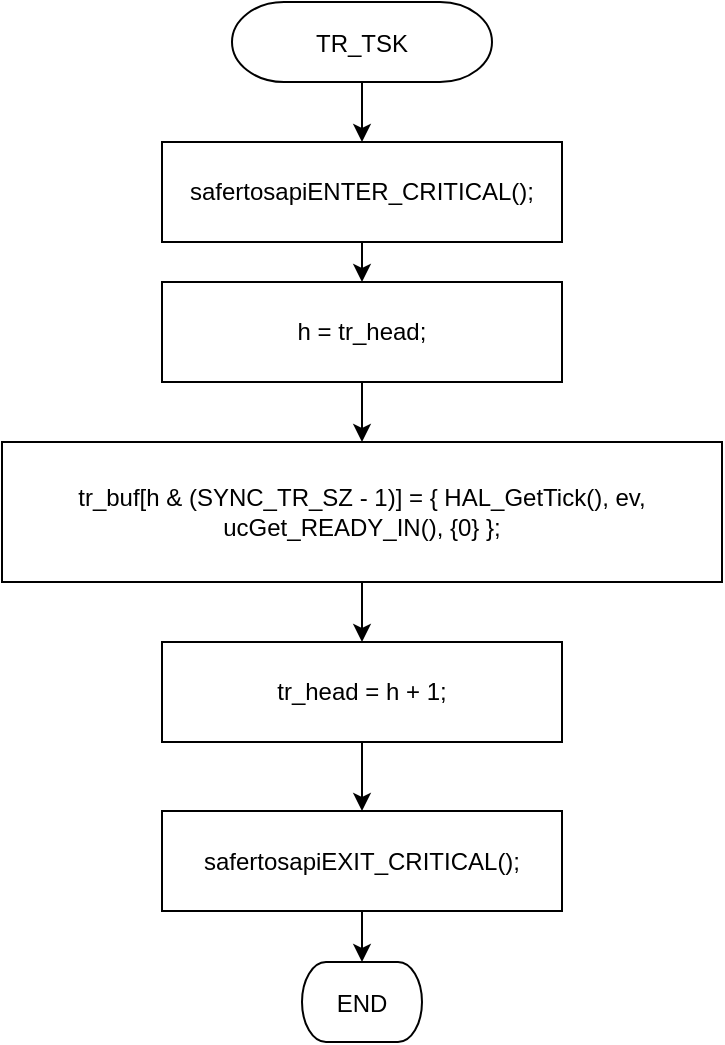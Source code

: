 <mxfile version="20.3.0" type="device" pages="10"><diagram id="x7g521dkzmLG1evidqMN" name="TR_TSK"><mxGraphModel dx="1209" dy="844" grid="1" gridSize="10" guides="1" tooltips="1" connect="1" arrows="1" fold="1" page="1" pageScale="1" pageWidth="827" pageHeight="1169" math="0" shadow="0"><root><mxCell id="0"/><mxCell id="1" parent="0"/><UserObject label="TR_TSK" tags="순서도" id="htugA0lUg5LZ291Vdb8g-1"><mxCell style="verticalAlign=middle;align=center;shape=stencil(tVLLDsIgEPwajiQIMfFe638Qu22JCM2Ctv69kK0Rm9qDibeZndkXC1NV6PUATIoQ0V9gNE3smToyKY3rAU1MiKmaqar1CB36m2uIDzo7M7r6e64wUZ4UOUWKB9GdIH4irzWu8B42vRrPScNFXZzN+5mvl3qJXE8mcPRRR+Pdh2Y1dsBTE95a3c0TkBRGgKEIb6wg1/r+ssCXd/vLCgm8z9caa+n6pb48dwrRV1H1Ew==);strokeColor=#000000;fillColor=#FFFFFF;" parent="1" vertex="1"><mxGeometry x="355" y="180" width="130" height="40" as="geometry"/></mxCell></UserObject><mxCell id="htugA0lUg5LZ291Vdb8g-2" value="safertosapiENTER_CRITICAL();" style="rounded=0;whiteSpace=wrap;html=1;fillColor=none;strokeColor=#000000;" parent="1" vertex="1"><mxGeometry x="320" y="250" width="200" height="50" as="geometry"/></mxCell><mxCell id="htugA0lUg5LZ291Vdb8g-3" value="h = tr_head;" style="rounded=0;whiteSpace=wrap;html=1;fillColor=none;strokeColor=#000000;" parent="1" vertex="1"><mxGeometry x="320" y="320" width="200" height="50" as="geometry"/></mxCell><mxCell id="htugA0lUg5LZ291Vdb8g-4" value="tr_buf[h &amp; (SYNC_TR_SZ - 1)] = { HAL_GetTick(), ev, ucGet_READY_IN(), {0} };" style="rounded=0;whiteSpace=wrap;html=1;fillColor=none;strokeColor=#000000;" parent="1" vertex="1"><mxGeometry x="240" y="400" width="360" height="70" as="geometry"/></mxCell><mxCell id="htugA0lUg5LZ291Vdb8g-5" value="tr_head = h + 1;" style="rounded=0;whiteSpace=wrap;html=1;fillColor=none;strokeColor=#000000;" parent="1" vertex="1"><mxGeometry x="320" y="500" width="200" height="50" as="geometry"/></mxCell><mxCell id="htugA0lUg5LZ291Vdb8g-6" value="safertosapiEXIT_CRITICAL();" style="rounded=0;whiteSpace=wrap;html=1;fillColor=none;strokeColor=#000000;" parent="1" vertex="1"><mxGeometry x="320" y="584.5" width="200" height="50" as="geometry"/></mxCell><UserObject label="END" tags="순서도" id="htugA0lUg5LZ291Vdb8g-7"><mxCell style="verticalAlign=middle;align=center;shape=stencil(tVLLDsIgEPwajiQIMfFe638Qu22JCM2Ctv69kK0Rm9qDibeZndkXC1NV6PUATIoQ0V9gNE3smToyKY3rAU1MiKmaqar1CB36m2uIDzo7M7r6e64wUZ4UOUWKB9GdIH4irzWu8B42vRrPScNFXZzN+5mvl3qJXE8mcPRRR+Pdh2Y1dsBTE95a3c0TkBRGgKEIb6wg1/r+ssCXd/vLCgm8z9caa+n6pb48dwrRV1H1Ew==);strokeColor=#000000;fillColor=#FFFFFF;" parent="1" vertex="1"><mxGeometry x="390" y="660" width="60" height="40" as="geometry"/></mxCell></UserObject><mxCell id="htugA0lUg5LZ291Vdb8g-8" style="endArrow=classic;" parent="1" source="htugA0lUg5LZ291Vdb8g-1" target="htugA0lUg5LZ291Vdb8g-2" edge="1"><mxGeometry relative="1" as="geometry"/></mxCell><mxCell id="htugA0lUg5LZ291Vdb8g-9" style="endArrow=classic;" parent="1" source="htugA0lUg5LZ291Vdb8g-2" target="htugA0lUg5LZ291Vdb8g-3" edge="1"><mxGeometry relative="1" as="geometry"/></mxCell><mxCell id="htugA0lUg5LZ291Vdb8g-10" style="endArrow=classic;" parent="1" source="htugA0lUg5LZ291Vdb8g-3" target="htugA0lUg5LZ291Vdb8g-4" edge="1"><mxGeometry relative="1" as="geometry"/></mxCell><mxCell id="htugA0lUg5LZ291Vdb8g-11" style="endArrow=classic;" parent="1" source="htugA0lUg5LZ291Vdb8g-4" target="htugA0lUg5LZ291Vdb8g-5" edge="1"><mxGeometry relative="1" as="geometry"/></mxCell><mxCell id="htugA0lUg5LZ291Vdb8g-12" style="endArrow=classic;" parent="1" source="htugA0lUg5LZ291Vdb8g-5" target="htugA0lUg5LZ291Vdb8g-6" edge="1"><mxGeometry relative="1" as="geometry"/></mxCell><mxCell id="htugA0lUg5LZ291Vdb8g-13" style="endArrow=classic;" parent="1" source="htugA0lUg5LZ291Vdb8g-6" target="htugA0lUg5LZ291Vdb8g-7" edge="1"><mxGeometry relative="1" as="geometry"/></mxCell></root></mxGraphModel></diagram><diagram id="ujzBcAPLCMoxHCq3bsQx" name="TR_ISR"><mxGraphModel dx="1209" dy="844" grid="1" gridSize="10" guides="1" tooltips="1" connect="1" arrows="1" fold="1" page="1" pageScale="1" pageWidth="827" pageHeight="1169" math="0" shadow="0"><root><mxCell id="0"/><mxCell id="1" parent="0"/><UserObject label="TR_ISR" tags="순서도" id="xoKs7RyFfyAaOd1YOlwk-1"><mxCell style="verticalAlign=middle;align=center;shape=stencil(tVLLDsIgEPwajiQIMfFe638Qu22JCM2Ctv69kK0Rm9qDibeZndkXC1NV6PUATIoQ0V9gNE3smToyKY3rAU1MiKmaqar1CB36m2uIDzo7M7r6e64wUZ4UOUWKB9GdIH4irzWu8B42vRrPScNFXZzN+5mvl3qJXE8mcPRRR+Pdh2Y1dsBTE95a3c0TkBRGgKEIb6wg1/r+ssCXd/vLCgm8z9caa+n6pb48dwrRV1H1Ew==);strokeColor=#000000;fillColor=#FFFFFF;" parent="1" vertex="1"><mxGeometry x="540" y="230" width="100" height="40" as="geometry"/></mxCell></UserObject><mxCell id="xoKs7RyFfyAaOd1YOlwk-2" value="h = tr_head;" style="rounded=0;whiteSpace=wrap;html=1;fillColor=none;strokeColor=#000000;" parent="1" vertex="1"><mxGeometry x="490" y="310" width="200" height="50" as="geometry"/></mxCell><mxCell id="xoKs7RyFfyAaOd1YOlwk-3" value="tr_buf[h &amp; (SYNC_TR_SZ - 1)] = { HAL_GetTick(), ev, ucGet_READY_IN(), {0} };" style="rounded=0;whiteSpace=wrap;html=1;fillColor=none;strokeColor=#000000;" parent="1" vertex="1"><mxGeometry x="410" y="400" width="360" height="70" as="geometry"/></mxCell><mxCell id="xoKs7RyFfyAaOd1YOlwk-4" value="tr_head = h + 1;" style="rounded=0;whiteSpace=wrap;html=1;fillColor=none;strokeColor=#000000;" parent="1" vertex="1"><mxGeometry x="490" y="510" width="200" height="50" as="geometry"/></mxCell><UserObject label="END" tags="순서도" id="xoKs7RyFfyAaOd1YOlwk-5"><mxCell style="verticalAlign=middle;align=center;shape=stencil(tVLLDsIgEPwajiQIMfFe638Qu22JCM2Ctv69kK0Rm9qDibeZndkXC1NV6PUATIoQ0V9gNE3smToyKY3rAU1MiKmaqar1CB36m2uIDzo7M7r6e64wUZ4UOUWKB9GdIH4irzWu8B42vRrPScNFXZzN+5mvl3qJXE8mcPRRR+Pdh2Y1dsBTE95a3c0TkBRGgKEIb6wg1/r+ssCXd/vLCgm8z9caa+n6pb48dwrRV1H1Ew==);strokeColor=#000000;fillColor=#FFFFFF;" parent="1" vertex="1"><mxGeometry x="560" y="590" width="60" height="50" as="geometry"/></mxCell></UserObject><mxCell id="xoKs7RyFfyAaOd1YOlwk-6" style="endArrow=classic;" parent="1" source="xoKs7RyFfyAaOd1YOlwk-1" target="xoKs7RyFfyAaOd1YOlwk-2" edge="1"><mxGeometry relative="1" as="geometry"/></mxCell><mxCell id="xoKs7RyFfyAaOd1YOlwk-7" style="endArrow=classic;" parent="1" source="xoKs7RyFfyAaOd1YOlwk-2" target="xoKs7RyFfyAaOd1YOlwk-3" edge="1"><mxGeometry relative="1" as="geometry"/></mxCell><mxCell id="xoKs7RyFfyAaOd1YOlwk-8" style="endArrow=classic;" parent="1" source="xoKs7RyFfyAaOd1YOlwk-3" target="xoKs7RyFfyAaOd1YOlwk-4" edge="1"><mxGeometry relative="1" as="geometry"/></mxCell><mxCell id="xoKs7RyFfyAaOd1YOlwk-9" style="endArrow=classic;" parent="1" source="xoKs7RyFfyAaOd1YOlwk-4" target="xoKs7RyFfyAaOd1YOlwk-5" edge="1"><mxGeometry relative="1" as="geometry"/></mxCell></root></mxGraphModel></diagram><diagram id="5yfws8_vj9ehXfDv8TdF" name="prvTraceDumpCore"><mxGraphModel dx="1209" dy="844" grid="1" gridSize="10" guides="1" tooltips="1" connect="1" arrows="1" fold="1" page="1" pageScale="1" pageWidth="827" pageHeight="1169" math="0" shadow="0"><root><mxCell id="0"/><mxCell id="1" parent="0"/><UserObject label="&lt;div style=&quot;&quot;&gt;&lt;font style=&quot;direction: ltr; line-height: 120%; opacity: 1;&quot;&gt;prvTraceDumpCore&lt;/font&gt;&lt;/div&gt;" tags="순서도" id="zfiTAm3yYjijTv73gb9H-1"><mxCell style="verticalAlign=middle;align=center;overflow=width;vsdxID=2;fillColor=#FFFFFF;gradientColor=none;shape=stencil(tVLLDsIgEPwajiQIMfFe638Qu22JCM2Ctv69kK0Rm9qDibeZndkXC1NV6PUATIoQ0V9gNE3smToyKY3rAU1MiKmaqar1CB36m2uIDzo7M7r6e64wUZ4UOUWKB9GdIH4irzWu8B42vRrPScNFXZzN+5mvl3qJXE8mcPRRR+Pdh2Y1dsBTE95a3c0TkBRGgKEIb6wg1/r+ssCXd/vLCgm8z9caa+n6pb48dwrRV1H1Ew==);strokeColor=#000000;spacingTop=-1;spacingBottom=-1;spacingLeft=-1;spacingRight=-1;points=[[0.5,1,0],[0.5,0,0],[0,0.5,0],[1,0.5,0]];labelBackgroundColor=none;rounded=0;html=1;whiteSpace=wrap;strokeWidth=1;fontStyle=0" parent="1" vertex="1"><mxGeometry x="500" y="130" width="160" height="50" as="geometry"/></mxCell></UserObject><mxCell id="zfiTAm3yYjijTv73gb9H-2" value="변수 선언:&#10;uint16_t t, h, n;" style="rounded=0;whiteSpace=wrap;html=1;strokeWidth=1;fontStyle=0;fillColor=none;strokeColor=#000000;" parent="1" vertex="1"><mxGeometry x="500" y="220" width="160" height="60" as="geometry"/></mxCell><mxCell id="zfiTAm3yYjijTv73gb9H-3" value="safertosapiENTER_CRITICAL()&#10;t = tr_tail&#10;h = tr_head&#10;safertosapiEXIT_CRITICAL()" style="rounded=0;whiteSpace=wrap;html=1;strokeWidth=1;fontStyle=0;fillColor=none;strokeColor=#000000;" parent="1" vertex="1"><mxGeometry x="480" y="310" width="200" height="80" as="geometry"/></mxCell><mxCell id="zfiTAm3yYjijTv73gb9H-4" value="n = h - t" style="rounded=0;whiteSpace=wrap;html=1;strokeWidth=1;fontStyle=0;fillColor=none;strokeColor=#000000;" parent="1" vertex="1"><mxGeometry x="520" y="420" width="120" height="40" as="geometry"/></mxCell><mxCell id="zfiTAm3yYjijTv73gb9H-5" value="n &gt; max_items ?" style="rhombus;whiteSpace=wrap;html=1;strokeWidth=1;fontStyle=0;fillColor=none;strokeColor=#000000;" parent="1" vertex="1"><mxGeometry x="500" y="490" width="160" height="80" as="geometry"/></mxCell><mxCell id="zfiTAm3yYjijTv73gb9H-6" value="t = h - max_items&#10;n = max_items" style="rounded=0;whiteSpace=wrap;html=1;strokeWidth=1;fontStyle=0;fillColor=none;strokeColor=#000000;" parent="1" vertex="1"><mxGeometry x="740" y="500" width="140" height="60" as="geometry"/></mxCell><mxCell id="zfiTAm3yYjijTv73gb9H-7" value="for 루프 초기화:&#10;i = 0" style="rounded=0;whiteSpace=wrap;html=1;strokeWidth=1;fontStyle=0;fillColor=none;strokeColor=#000000;" parent="1" vertex="1"><mxGeometry x="520" y="610" width="120" height="60" as="geometry"/></mxCell><mxCell id="zfiTAm3yYjijTv73gb9H-8" value="i &lt; n ?" style="rhombus;whiteSpace=wrap;html=1;strokeWidth=1;fontStyle=0;fillColor=none;strokeColor=#000000;" parent="1" vertex="1"><mxGeometry x="510" y="700" width="140" height="60" as="geometry"/></mxCell><mxCell id="zfiTAm3yYjijTv73gb9H-9" value="trace record 포인터 얻기:&#10;e = &amp;tr_buf[(t+i) &amp; (SYNC_TR_SZ-1)]" style="rounded=0;whiteSpace=wrap;html=1;strokeWidth=1;fontStyle=0;fillColor=none;strokeColor=#000000;" parent="1" vertex="1"><mxGeometry x="460" y="800" width="240" height="60" as="geometry"/></mxCell><mxCell id="zfiTAm3yYjijTv73gb9H-10" value="이벤트 타입 판단:&#10;ISR_EDGE, TAKE_OK, TAKE_TO,&#10;OUT_H, OUT_L, UNK" style="rounded=0;whiteSpace=wrap;html=1;strokeWidth=1;fontStyle=0;fillColor=none;strokeColor=#000000;" parent="1" vertex="1"><mxGeometry x="460" y="890" width="240" height="80" as="geometry"/></mxCell><mxCell id="zfiTAm3yYjijTv73gb9H-11" value="SYNC_LOGR 로그 출력:&#10;tick, event name, input 값" style="rounded=0;whiteSpace=wrap;html=1;strokeWidth=1;fontStyle=0;fillColor=none;strokeColor=#000000;" parent="1" vertex="1"><mxGeometry x="460" y="1000" width="240" height="60" as="geometry"/></mxCell><mxCell id="zfiTAm3yYjijTv73gb9H-12" value="i++" style="rounded=0;whiteSpace=wrap;html=1;strokeWidth=1;fontStyle=0;fillColor=none;strokeColor=#000000;" parent="1" vertex="1"><mxGeometry x="550" y="1090" width="60" height="40" as="geometry"/></mxCell><mxCell id="zfiTAm3yYjijTv73gb9H-13" value="safertosapiENTER_CRITICAL()&#10;tr_tail = h&#10;safertosapiEXIT_CRITICAL()" style="rounded=0;whiteSpace=wrap;html=1;strokeWidth=1;fontStyle=0;fillColor=none;strokeColor=#000000;" parent="1" vertex="1"><mxGeometry x="210" y="690" width="200" height="80" as="geometry"/></mxCell><UserObject label="&lt;div style=&quot;font-size: 1px&quot;&gt;&lt;font style=&quot;font-size:11.29px;font-family:Arial;color:#000000;direction:ltr;letter-spacing:0px;line-height:120%;opacity:1&quot;&gt;END&lt;br&gt;&lt;/font&gt;&lt;/div&gt;" tags="순서도" id="zfiTAm3yYjijTv73gb9H-14"><mxCell style="verticalAlign=middle;align=center;overflow=width;vsdxID=77;fillColor=#FFFFFF;gradientColor=none;shape=stencil(tVLLDsIgEPwajiQIMfFe638Qu22JCM2Ctv69kK0Rm9qDibeZndkXC1NV6PUATIoQ0V9gNE3smToyKY3rAU1MiKmaqar1CB36m2uIDzo7M7r6e64wUZ4UOUWKB9GdIH4irzWu8B42vRrPScNFXZzN+5mvl3qJXE8mcPRRR+Pdh2Y1dsBTE95a3c0TkBRGgKEIb6wg1/r+ssCXd/vLCgm8z9caa+n6pb48dwrRV1H1Ew==);strokeColor=#000000;spacingTop=-1;spacingBottom=-1;spacingLeft=-1;spacingRight=-1;points=[[0.5,1,0],[0.5,0,0],[0,0.5,0],[1,0.5,0]];labelBackgroundColor=none;rounded=0;html=1;whiteSpace=wrap;strokeWidth=1;fontStyle=0" parent="1" vertex="1"><mxGeometry x="460" y="1210" width="60" height="40" as="geometry"/></mxCell></UserObject><mxCell id="zfiTAm3yYjijTv73gb9H-15" value="" style="endArrow=classic;html=1;rounded=0;exitX=0.5;exitY=1;exitDx=0;exitDy=0;exitPerimeter=0;entryX=0.5;entryY=0;entryDx=0;entryDy=0;" parent="1" source="zfiTAm3yYjijTv73gb9H-1" target="zfiTAm3yYjijTv73gb9H-2" edge="1"><mxGeometry width="50" height="50" relative="1" as="geometry"><mxPoint x="580" y="200" as="sourcePoint"/><mxPoint x="580" y="220" as="targetPoint"/></mxGeometry></mxCell><mxCell id="zfiTAm3yYjijTv73gb9H-16" value="" style="endArrow=classic;html=1;rounded=0;exitX=0.5;exitY=1;exitDx=0;exitDy=0;entryX=0.5;entryY=0;entryDx=0;entryDy=0;" parent="1" source="zfiTAm3yYjijTv73gb9H-2" target="zfiTAm3yYjijTv73gb9H-3" edge="1"><mxGeometry width="50" height="50" relative="1" as="geometry"><mxPoint x="580" y="280" as="sourcePoint"/><mxPoint x="580" y="310" as="targetPoint"/></mxGeometry></mxCell><mxCell id="zfiTAm3yYjijTv73gb9H-17" value="" style="endArrow=classic;html=1;rounded=0;exitX=0.5;exitY=1;exitDx=0;exitDy=0;entryX=0.5;entryY=0;entryDx=0;entryDy=0;" parent="1" source="zfiTAm3yYjijTv73gb9H-3" target="zfiTAm3yYjijTv73gb9H-4" edge="1"><mxGeometry width="50" height="50" relative="1" as="geometry"><mxPoint x="580" y="390" as="sourcePoint"/><mxPoint x="580" y="420" as="targetPoint"/></mxGeometry></mxCell><mxCell id="zfiTAm3yYjijTv73gb9H-18" value="" style="endArrow=classic;html=1;rounded=0;exitX=0.5;exitY=1;exitDx=0;exitDy=0;entryX=0.5;entryY=0;entryDx=0;entryDy=0;" parent="1" source="zfiTAm3yYjijTv73gb9H-4" target="zfiTAm3yYjijTv73gb9H-5" edge="1"><mxGeometry width="50" height="50" relative="1" as="geometry"><mxPoint x="580" y="460" as="sourcePoint"/><mxPoint x="580" y="490" as="targetPoint"/></mxGeometry></mxCell><mxCell id="zfiTAm3yYjijTv73gb9H-19" value="YES" style="endArrow=classic;html=1;rounded=0;exitX=1;exitY=0.5;exitDx=0;exitDy=0;entryX=0;entryY=0.5;entryDx=0;entryDy=0;" parent="1" source="zfiTAm3yYjijTv73gb9H-5" target="zfiTAm3yYjijTv73gb9H-6" edge="1"><mxGeometry width="50" height="50" relative="1" as="geometry"><mxPoint x="660" y="530" as="sourcePoint"/><mxPoint x="740" y="530" as="targetPoint"/></mxGeometry></mxCell><mxCell id="zfiTAm3yYjijTv73gb9H-20" value="NO" style="endArrow=classic;html=1;rounded=0;exitX=0.5;exitY=1;exitDx=0;exitDy=0;entryX=0.5;entryY=0;entryDx=0;entryDy=0;" parent="1" source="zfiTAm3yYjijTv73gb9H-5" target="zfiTAm3yYjijTv73gb9H-7" edge="1"><mxGeometry width="50" height="50" relative="1" as="geometry"><mxPoint x="580" y="570" as="sourcePoint"/><mxPoint x="580" y="610" as="targetPoint"/></mxGeometry></mxCell><mxCell id="zfiTAm3yYjijTv73gb9H-21" value="" style="endArrow=classic;html=1;rounded=0;exitX=0;exitY=1;exitDx=0;exitDy=0;entryX=1;entryY=0;entryDx=0;entryDy=0;" parent="1" source="zfiTAm3yYjijTv73gb9H-6" target="zfiTAm3yYjijTv73gb9H-7" edge="1"><mxGeometry width="50" height="50" relative="1" as="geometry"><mxPoint x="740" y="560" as="sourcePoint"/><mxPoint x="640" y="610" as="targetPoint"/></mxGeometry></mxCell><mxCell id="zfiTAm3yYjijTv73gb9H-22" value="" style="endArrow=classic;html=1;rounded=0;exitX=0.5;exitY=1;exitDx=0;exitDy=0;entryX=0.5;entryY=0;entryDx=0;entryDy=0;" parent="1" source="zfiTAm3yYjijTv73gb9H-7" target="zfiTAm3yYjijTv73gb9H-8" edge="1"><mxGeometry width="50" height="50" relative="1" as="geometry"><mxPoint x="580" y="670" as="sourcePoint"/><mxPoint x="580" y="700" as="targetPoint"/></mxGeometry></mxCell><mxCell id="zfiTAm3yYjijTv73gb9H-23" value="YES" style="endArrow=classic;html=1;rounded=0;exitX=0.5;exitY=1;exitDx=0;exitDy=0;entryX=0.5;entryY=0;entryDx=0;entryDy=0;" parent="1" source="zfiTAm3yYjijTv73gb9H-8" target="zfiTAm3yYjijTv73gb9H-9" edge="1"><mxGeometry width="50" height="50" relative="1" as="geometry"><mxPoint x="580" y="760" as="sourcePoint"/><mxPoint x="580" y="800" as="targetPoint"/></mxGeometry></mxCell><mxCell id="zfiTAm3yYjijTv73gb9H-24" value="NO" style="endArrow=classic;html=1;rounded=0;exitX=0;exitY=0.5;exitDx=0;exitDy=0;entryX=1;entryY=0.5;entryDx=0;entryDy=0;" parent="1" source="zfiTAm3yYjijTv73gb9H-8" target="zfiTAm3yYjijTv73gb9H-13" edge="1"><mxGeometry width="50" height="50" relative="1" as="geometry"><mxPoint x="510" y="730" as="sourcePoint"/><mxPoint x="420" y="720" as="targetPoint"/></mxGeometry></mxCell><mxCell id="zfiTAm3yYjijTv73gb9H-25" value="" style="endArrow=classic;html=1;rounded=0;exitX=0.5;exitY=1;exitDx=0;exitDy=0;entryX=0.5;entryY=0;entryDx=0;entryDy=0;" parent="1" source="zfiTAm3yYjijTv73gb9H-9" target="zfiTAm3yYjijTv73gb9H-10" edge="1"><mxGeometry width="50" height="50" relative="1" as="geometry"><mxPoint x="580" y="860" as="sourcePoint"/><mxPoint x="580" y="890" as="targetPoint"/></mxGeometry></mxCell><mxCell id="zfiTAm3yYjijTv73gb9H-26" value="" style="endArrow=classic;html=1;rounded=0;exitX=0.5;exitY=1;exitDx=0;exitDy=0;entryX=0.5;entryY=0;entryDx=0;entryDy=0;" parent="1" source="zfiTAm3yYjijTv73gb9H-10" target="zfiTAm3yYjijTv73gb9H-11" edge="1"><mxGeometry width="50" height="50" relative="1" as="geometry"><mxPoint x="580" y="970" as="sourcePoint"/><mxPoint x="580" y="1000" as="targetPoint"/></mxGeometry></mxCell><mxCell id="zfiTAm3yYjijTv73gb9H-27" value="" style="endArrow=classic;html=1;rounded=0;exitX=0.5;exitY=1;exitDx=0;exitDy=0;entryX=0.5;entryY=0;entryDx=0;entryDy=0;" parent="1" source="zfiTAm3yYjijTv73gb9H-11" target="zfiTAm3yYjijTv73gb9H-12" edge="1"><mxGeometry width="50" height="50" relative="1" as="geometry"><mxPoint x="580" y="1060" as="sourcePoint"/><mxPoint x="580" y="1090" as="targetPoint"/></mxGeometry></mxCell><mxCell id="zfiTAm3yYjijTv73gb9H-28" value="" style="endArrow=classic;html=1;rounded=0;exitX=1;exitY=0.5;exitDx=0;exitDy=0;entryX=1;entryY=0.5;entryDx=0;entryDy=0;" parent="1" source="zfiTAm3yYjijTv73gb9H-12" target="zfiTAm3yYjijTv73gb9H-8" edge="1"><mxGeometry width="50" height="50" relative="1" as="geometry"><mxPoint x="610" y="1110" as="sourcePoint"/><mxPoint x="650" y="730" as="targetPoint"/><Array as="points"><mxPoint x="730" y="1110"/><mxPoint x="730" y="730"/></Array></mxGeometry></mxCell><mxCell id="zfiTAm3yYjijTv73gb9H-29" value="" style="endArrow=classic;html=1;rounded=0;exitX=0.5;exitY=1;exitDx=0;exitDy=0;entryX=0;entryY=0.5;entryDx=0;entryDy=0;entryPerimeter=0;" parent="1" source="zfiTAm3yYjijTv73gb9H-13" target="zfiTAm3yYjijTv73gb9H-14" edge="1"><mxGeometry width="50" height="50" relative="1" as="geometry"><mxPoint x="320" y="760" as="sourcePoint"/><mxPoint x="320" y="820" as="targetPoint"/><Array as="points"><mxPoint x="320" y="1120"/></Array></mxGeometry></mxCell></root></mxGraphModel></diagram><diagram id="5Hbtn1QRQqWue_vZEsJQ" name="vSyncTrace_Dump"><mxGraphModel dx="1209" dy="844" grid="1" gridSize="10" guides="1" tooltips="1" connect="1" arrows="1" fold="1" page="1" pageScale="1" pageWidth="827" pageHeight="1169" math="0" shadow="0"><root><mxCell id="0"/><mxCell id="1" parent="0"/><mxCell id="N3YGvRnwMe_5-idnzqA3-1" value="함수 실행&lt;br&gt;prvTraceDumpCore" style="rounded=0;whiteSpace=wrap;html=1;strokeWidth=1;" parent="1" vertex="1"><mxGeometry x="365" y="410" width="150" height="50" as="geometry"/></mxCell><mxCell id="N3YGvRnwMe_5-idnzqA3-2" style="edgeStyle=orthogonalEdgeStyle;rounded=0;orthogonalLoop=1;jettySize=auto;html=1;" parent="1" target="N3YGvRnwMe_5-idnzqA3-1" edge="1"><mxGeometry relative="1" as="geometry"><mxPoint x="440" y="360" as="sourcePoint"/></mxGeometry></mxCell><mxCell id="N3YGvRnwMe_5-idnzqA3-3" style="edgeStyle=orthogonalEdgeStyle;rounded=0;orthogonalLoop=1;jettySize=auto;html=1;entryX=0.5;entryY=0;entryDx=0;entryDy=0;entryPerimeter=0;" parent="1" source="N3YGvRnwMe_5-idnzqA3-1" target="N3YGvRnwMe_5-idnzqA3-4" edge="1"><mxGeometry relative="1" as="geometry"><mxPoint x="440" y="580" as="targetPoint"/></mxGeometry></mxCell><UserObject label="&lt;div style=&quot;font-size: 1px&quot;&gt;&lt;font style=&quot;font-size:11.29px;font-family:Arial;color:#000000;direction:ltr;letter-spacing:0px;line-height:120%;opacity:1&quot;&gt;END&lt;br/&gt;&lt;/font&gt;&lt;/div&gt;" tags="순서도" id="N3YGvRnwMe_5-idnzqA3-4"><mxCell style="verticalAlign=middle;align=center;overflow=width;vsdxID=77;fillColor=#FFFFFF;gradientColor=none;shape=stencil(tVLLDsIgEPwajiQIMfFe638Qu22JCM2Ctv69kK0Rm9qDibeZndkXC1NV6PUATIoQ0V9gNE3smToyKY3rAU1MiKmaqar1CB36m2uIDzo7M7r6e64wUZ4UOUWKB9GdIH4irzWu8B42vRrPScNFXZzN+5mvl3qJXE8mcPRRR+Pdh2Y1dsBTE95a3c0TkBRGgKEIb6wg1/r+ssCXd/vLCgm8z9caa+n6pb48dwrRV1H1Ew==);strokeColor=#000000;spacingTop=-1;spacingBottom=-1;spacingLeft=-1;spacingRight=-1;points=[[0.5,1,0],[0.5,0,0],[0,0.5,0],[1,0.5,0]];labelBackgroundColor=none;rounded=0;html=1;whiteSpace=wrap;strokeWidth=1;" parent="1" vertex="1"><mxGeometry x="390" y="520" width="100" height="60" as="geometry"/></mxCell></UserObject><UserObject label="&lt;div style=&quot;&quot;&gt;&lt;font style=&quot;direction: ltr; line-height: 120%; opacity: 1;&quot;&gt;vSyncTrace_Dump&lt;br&gt;&lt;/font&gt;&lt;/div&gt;" tags="순서도" id="N3YGvRnwMe_5-idnzqA3-5"><mxCell style="verticalAlign=middle;align=center;overflow=width;vsdxID=2;fillColor=#FFFFFF;gradientColor=none;shape=stencil(tVLLDsIgEPwajiQIMfFe638Qu22JCM2Ctv69kK0Rm9qDibeZndkXC1NV6PUATIoQ0V9gNE3smToyKY3rAU1MiKmaqar1CB36m2uIDzo7M7r6e64wUZ4UOUWKB9GdIH4irzWu8B42vRrPScNFXZzN+5mvl3qJXE8mcPRRR+Pdh2Y1dsBTE95a3c0TkBRGgKEIb6wg1/r+ssCXd/vLCgm8z9caa+n6pb48dwrRV1H1Ew==);strokeColor=#000000;spacingTop=-1;spacingBottom=-1;spacingLeft=-1;spacingRight=-1;points=[[0.5,1,0],[0.5,0,0],[0,0.5,0],[1,0.5,0]];labelBackgroundColor=none;rounded=0;html=1;whiteSpace=wrap;strokeWidth=1;" parent="1" vertex="1"><mxGeometry x="367.5" y="310" width="145" height="50" as="geometry"/></mxCell></UserObject></root></mxGraphModel></diagram><diagram id="HyvgzfiUnmz-MT1VVm9Q" name="prvOnTimeout"><mxGraphModel dx="1209" dy="844" grid="1" gridSize="10" guides="1" tooltips="1" connect="1" arrows="1" fold="1" page="1" pageScale="1" pageWidth="827" pageHeight="1169" math="0" shadow="0"><root><mxCell id="0"/><mxCell id="1" parent="0"/><UserObject label="&lt;div style=&quot;&quot;&gt;&lt;font style=&quot;direction: ltr; line-height: 120%; opacity: 1;&quot;&gt;prvOnTimeout&lt;/font&gt;&lt;/div&gt;" tags="순서도" id="I8kKXaEcfKxpBFZqIrLN-1"><mxCell style="verticalAlign=middle;align=center;overflow=width;vsdxID=2;fillColor=#FFFFFF;gradientColor=none;shape=stencil(tVLLDsIgEPwajiQIMfFe638Qu22JCM2Ctv69kK0Rm9qDibeZndkXC1NV6PUATIoQ0V9gNE3smToyKY3rAU1MiKmaqar1CB36m2uIDzo7M7r6e64wUZ4UOUWKB9GdIH4irzWu8B42vRrPScNFXZzN+5mvl3qJXE8mcPRRR+Pdh2Y1dsBTE95a3c0TkBRGgKEIb6wg1/r+ssCXd/vLCgm8z9caa+n6pb48dwrRV1H1Ew==);strokeColor=#000000;spacingTop=-1;spacingBottom=-1;spacingLeft=-1;spacingRight=-1;points=[[0.5,1,0],[0.5,0,0],[0,0.5,0],[1,0.5,0]];labelBackgroundColor=none;rounded=0;html=1;whiteSpace=wrap;strokeWidth=1;fontStyle=0" parent="1" vertex="1"><mxGeometry x="550" y="240" width="140" height="50" as="geometry"/></mxCell></UserObject><mxCell id="I8kKXaEcfKxpBFZqIrLN-2" value="prvTraceDumpCore(16)&lt;br&gt;// 내부 기본 덤프" style="rounded=0;whiteSpace=wrap;html=1;strokeWidth=1;fontStyle=0;fillColor=none;strokeColor=#000000;" parent="1" vertex="1"><mxGeometry x="500" y="330" width="240" height="80" as="geometry"/></mxCell><mxCell id="I8kKXaEcfKxpBFZqIrLN-3" value="vChannelSync_OnErrorDumpRequest&lt;br&gt;(roleAB, reason)&lt;br&gt;// 앱 훅 알림 (weak 함수)" style="rounded=0;whiteSpace=wrap;html=1;strokeWidth=1;fontStyle=0;fillColor=none;strokeColor=#000000;" parent="1" vertex="1"><mxGeometry x="500" y="450" width="240" height="100" as="geometry"/></mxCell><UserObject label="&lt;div style=&quot;font-size: 1px&quot;&gt;&lt;font style=&quot;font-size:11.29px;font-family:Arial;color:#000000;direction:ltr;letter-spacing:0px;line-height:120%;opacity:1&quot;&gt;END&lt;br&gt;&lt;/font&gt;&lt;/div&gt;" tags="순서도" id="I8kKXaEcfKxpBFZqIrLN-4"><mxCell style="verticalAlign=middle;align=center;overflow=width;vsdxID=77;fillColor=#FFFFFF;gradientColor=none;shape=stencil(tVLLDsIgEPwajiQIMfFe638Qu22JCM2Ctv69kK0Rm9qDibeZndkXC1NV6PUATIoQ0V9gNE3smToyKY3rAU1MiKmaqar1CB36m2uIDzo7M7r6e64wUZ4UOUWKB9GdIH4irzWu8B42vRrPScNFXZzN+5mvl3qJXE8mcPRRR+Pdh2Y1dsBTE95a3c0TkBRGgKEIb6wg1/r+ssCXd/vLCgm8z9caa+n6pb48dwrRV1H1Ew==);strokeColor=#000000;spacingTop=-1;spacingBottom=-1;spacingLeft=-1;spacingRight=-1;points=[[0.5,1,0],[0.5,0,0],[0,0.5,0],[1,0.5,0]];labelBackgroundColor=none;rounded=0;html=1;whiteSpace=wrap;strokeWidth=1;fontStyle=0" parent="1" vertex="1"><mxGeometry x="590" y="590" width="60" height="40" as="geometry"/></mxCell></UserObject><mxCell id="I8kKXaEcfKxpBFZqIrLN-5" value="" style="endArrow=classic;html=1;rounded=0;exitX=0.5;exitY=1;exitDx=0;exitDy=0;exitPerimeter=0;entryX=0.5;entryY=0;entryDx=0;entryDy=0;" parent="1" source="I8kKXaEcfKxpBFZqIrLN-1" target="I8kKXaEcfKxpBFZqIrLN-2" edge="1"><mxGeometry width="50" height="50" relative="1" as="geometry"><mxPoint x="620" y="300" as="sourcePoint"/><mxPoint x="620" y="330" as="targetPoint"/></mxGeometry></mxCell><mxCell id="I8kKXaEcfKxpBFZqIrLN-6" value="" style="endArrow=classic;html=1;rounded=0;exitX=0.5;exitY=1;exitDx=0;exitDy=0;entryX=0.5;entryY=0;entryDx=0;entryDy=0;" parent="1" source="I8kKXaEcfKxpBFZqIrLN-2" target="I8kKXaEcfKxpBFZqIrLN-3" edge="1"><mxGeometry width="50" height="50" relative="1" as="geometry"><mxPoint x="620" y="410" as="sourcePoint"/><mxPoint x="620" y="450" as="targetPoint"/></mxGeometry></mxCell><mxCell id="I8kKXaEcfKxpBFZqIrLN-7" value="" style="endArrow=classic;html=1;rounded=0;exitX=0.5;exitY=1;exitDx=0;exitDy=0;entryX=0.5;entryY=0;entryDx=0;entryDy=0;entryPerimeter=0;" parent="1" source="I8kKXaEcfKxpBFZqIrLN-3" target="I8kKXaEcfKxpBFZqIrLN-4" edge="1"><mxGeometry width="50" height="50" relative="1" as="geometry"><mxPoint x="620" y="550" as="sourcePoint"/><mxPoint x="620" y="590" as="targetPoint"/></mxGeometry></mxCell></root></mxGraphModel></diagram><diagram id="W8BkCLt3iTVZ6z8UL6QW" name="vSync_LogHeartbeatIfNeeded"><mxGraphModel dx="1209" dy="844" grid="1" gridSize="10" guides="1" tooltips="1" connect="1" arrows="1" fold="1" page="1" pageScale="1" pageWidth="827" pageHeight="1169" math="0" shadow="0"><root><mxCell id="0"/><mxCell id="1" parent="0"/><UserObject label="&lt;div&gt;&lt;font style=&quot;direction: ltr; line-height: 120%;&quot;&gt;vSync_LogHeartbeatIfNeeded&lt;/font&gt;&lt;/div&gt;" tags="순서도" id="gGvXcRFgjqd53L9nYBip-1"><mxCell style="verticalAlign=middle;align=center;overflow=width;vsdxID=2;fillColor=#FFFFFF;gradientColor=none;shape=stencil(tVLLDsIgEPwajiQIMfFe638Qu22JCM2Ctv69kK0Rm9qDibeZndkXC1NV6PUATIoQ0V9gNE3smToyKY3rAU1MiKmaqar1CB36m2uIDzo7M7r6e64wUZ4UOUWKB9GdIH4irzWu8B42vRrPScNFXZzN+5mvl3qJXE8mcPRRR+Pdh2Y1dsBTE95a3c0TkBRGgKEIb6wg1/r+ssCXd/vLCgm8z9caa+n6pb48dwrRV1H1Ew==);strokeColor=#000000;spacingTop=-1;spacingBottom=-1;spacingLeft=-1;spacingRight=-1;points=[[0.5,1,0],[0.5,0,0],[0,0.5,0],[1,0.5,0]];labelBackgroundColor=none;rounded=0;html=1;whiteSpace=wrap;strokeWidth=1;fontStyle=0" parent="1" vertex="1"><mxGeometry x="205" y="190" width="190" height="60" as="geometry"/></mxCell></UserObject><mxCell id="gGvXcRFgjqd53L9nYBip-2" value="( s_cnt_cycle % SYNC_OK_LOG_EVERY ) == 0U" style="rhombus;whiteSpace=wrap;html=1;rounded=0;strokeWidth=1;fontStyle=0;fillColor=none;strokeColor=#000000;" parent="1" vertex="1"><mxGeometry x="160" y="300" width="280" height="100" as="geometry"/></mxCell><mxCell id="gGvXcRFgjqd53L9nYBip-3" value="SYNC_LOGR( &quot;OK heartbeat: ...&quot; );" style="rounded=0;whiteSpace=wrap;html=1;strokeWidth=1;fontStyle=0;fillColor=none;strokeColor=#000000;" parent="1" vertex="1"><mxGeometry x="200" y="460" width="200" height="60" as="geometry"/></mxCell><UserObject label="&lt;div&gt;&lt;font style=&quot;font-size:11.29px;font-family:Arial;color:#000000;direction:ltr;letter-spacing:0px;line-height:120%;&quot;&gt;END&lt;br&gt;&lt;/font&gt;&lt;/div&gt;" tags="순서도" id="gGvXcRFgjqd53L9nYBip-4"><mxCell style="verticalAlign=middle;align=center;overflow=width;vsdxID=77;fillColor=#FFFFFF;gradientColor=none;shape=stencil(tVLLDsIgEPwajiQIMfFe638Qu22JCM2Ctv69kK0Rm9qDibeZndkXC1NV6PUATIoQ0V9gNE3smToyKY3rAU1MiKmaqar1CB36m2uIDzo7M7r6e64wUZ4UOUWKB9GdIH4irzWu8B42vRrPScNFXZzN+5mvl3qJXE8mcPRRR+Pdh2Y1dsBTE95a3c0TkBRGgKEIb6wg1/r+ssCXd/vLCgm8z9caa+n6pb48dwrRV1H1Ew==);strokeColor=#000000;spacingTop=-1;spacingBottom=-1;spacingLeft=-1;spacingRight=-1;points=[[0.5,1,0],[0.5,0,0],[0,0.5,0],[1,0.5,0]];labelBackgroundColor=none;rounded=0;html=1;whiteSpace=wrap;strokeWidth=1;fontStyle=0" parent="1" vertex="1"><mxGeometry x="270" y="585" width="60" height="40" as="geometry"/></mxCell></UserObject><mxCell id="gGvXcRFgjqd53L9nYBip-5" value="" style="endArrow=classic;html=1;rounded=0;exitX=0.5;exitY=1;exitDx=0;exitDy=0;entryX=0.5;entryY=0;entryDx=0;entryDy=0;" parent="1" source="gGvXcRFgjqd53L9nYBip-1" target="gGvXcRFgjqd53L9nYBip-2" edge="1"><mxGeometry width="50" height="50" relative="1" as="geometry"><mxPoint x="300" y="260" as="sourcePoint"/><mxPoint x="300" y="290" as="targetPoint"/></mxGeometry></mxCell><mxCell id="gGvXcRFgjqd53L9nYBip-6" value="Yes" style="endArrow=classic;html=1;rounded=0;exitX=0.5;exitY=1;exitDx=0;exitDy=0;entryX=0.5;entryY=0;entryDx=0;entryDy=0;" parent="1" source="gGvXcRFgjqd53L9nYBip-2" target="gGvXcRFgjqd53L9nYBip-3" edge="1"><mxGeometry width="50" height="50" relative="1" as="geometry"><mxPoint x="300" y="380" as="sourcePoint"/><mxPoint x="300" y="410" as="targetPoint"/></mxGeometry></mxCell><mxCell id="gGvXcRFgjqd53L9nYBip-7" value="" style="endArrow=classic;html=1;rounded=0;exitX=0.5;exitY=1;exitDx=0;exitDy=0;entryX=0.5;entryY=0;entryDx=0;entryDy=0;" parent="1" source="gGvXcRFgjqd53L9nYBip-3" target="gGvXcRFgjqd53L9nYBip-4" edge="1"><mxGeometry width="50" height="50" relative="1" as="geometry"><mxPoint x="300" y="480" as="sourcePoint"/><mxPoint x="300" y="510" as="targetPoint"/></mxGeometry></mxCell><mxCell id="gGvXcRFgjqd53L9nYBip-8" value="No" style="edgeStyle=orthogonalEdgeStyle;rounded=0;html=1;endArrow=classic;exitX=1;exitY=0.5;exitDx=0;exitDy=0;entryX=1;entryY=0.5;entryDx=0;entryDy=0;entryPerimeter=0;" parent="1" source="gGvXcRFgjqd53L9nYBip-2" target="gGvXcRFgjqd53L9nYBip-4" edge="1"><mxGeometry relative="1" as="geometry"><Array as="points"><mxPoint x="490" y="350"/><mxPoint x="490" y="605"/></Array></mxGeometry></mxCell></root></mxGraphModel></diagram><diagram id="KNrJA5UqQS0bSmUM19yz" name="vChannelSync_SemInit"><mxGraphModel dx="1209" dy="844" grid="1" gridSize="10" guides="1" tooltips="1" connect="1" arrows="1" fold="1" page="1" pageScale="1" pageWidth="827" pageHeight="1169" math="0" shadow="0"><root><mxCell id="0"/><mxCell id="1" parent="0"/><UserObject label="&lt;div style=&quot;&quot;&gt;&lt;font style=&quot;direction: ltr; line-height: 120%; opacity: 1;&quot;&gt;vChannelSync_SemInit&lt;/font&gt;&lt;/div&gt;" tags="순서도" id="C9TD-sT5_9u6J8zGjrwu-1"><mxCell style="verticalAlign=middle;align=center;overflow=width;vsdxID=2;fillColor=#FFFFFF;gradientColor=none;shape=stencil(tVLLDsIgEPwajiQIMfFe638Qu22JCM2Ctv69kK0Rm9qDibeZndkXC1NV6PUATIoQ0V9gNE3smToyKY3rAU1MiKmaqar1CB36m2uIDzo7M7r6e64wUZ4UOUWKB9GdIH4irzWu8B42vRrPScNFXZzN+5mvl3qJXE8mcPRRR+Pdh2Y1dsBTE95a3c0TkBRGgKEIb6wg1/r+ssCXd/vLCgm8z9caa+n6pb48dwrRV1H1Ew==);strokeColor=#000000;spacingTop=-1;spacingBottom=-1;spacingLeft=-1;spacingRight=-1;points=[[0.5,1,0],[0.5,0,0],[0,0.5,0],[1,0.5,0]];labelBackgroundColor=none;rounded=0;html=1;whiteSpace=wrap;strokeWidth=1;fontStyle=0" parent="1" vertex="1"><mxGeometry x="585" y="230" width="170" height="50" as="geometry"/></mxCell></UserObject><mxCell id="C9TD-sT5_9u6J8zGjrwu-2" value="세마포어 생성:&#10;xStatus = xSemaphoreCreateBinary(&#10;  acRunSyncAppSemaphoreBuffer,&#10;  &amp;xRunSyncAppSemaphoreHandle)" style="rounded=0;whiteSpace=wrap;html=1;strokeWidth=1;fontStyle=0;fillColor=none;strokeColor=#000000;" parent="1" vertex="1"><mxGeometry x="540" y="320" width="260" height="80" as="geometry"/></mxCell><mxCell id="C9TD-sT5_9u6J8zGjrwu-3" value="xStatus != pdPASS ?" style="rhombus;whiteSpace=wrap;html=1;strokeWidth=1;fontStyle=0;fillColor=none;strokeColor=#000000;" parent="1" vertex="1"><mxGeometry x="590" y="440" width="160" height="80" as="geometry"/></mxCell><mxCell id="C9TD-sT5_9u6J8zGjrwu-4" value="DBG_PRINTF_ERROR(&#10;&quot;Run Sync App Semaphore&#10;Create Fail !!\\r\\n&quot;)" style="rounded=0;whiteSpace=wrap;html=1;strokeWidth=1;fontStyle=0;fillColor=none;strokeColor=#000000;" parent="1" vertex="1"><mxGeometry x="870" y="520" width="200" height="80" as="geometry"/></mxCell><mxCell id="C9TD-sT5_9u6J8zGjrwu-5" value="세마포어 초기화:&#10;xSemaphoreTake(&#10;  xRunSyncAppSemaphoreHandle, 0)" style="rounded=0;whiteSpace=wrap;html=1;strokeWidth=1;fontStyle=0;fillColor=none;strokeColor=#000000;" parent="1" vertex="1"><mxGeometry x="570" y="570" width="200" height="80" as="geometry"/></mxCell><UserObject label="&lt;div style=&quot;font-size: 1px&quot;&gt;&lt;font style=&quot;font-size:11.29px;font-family:Arial;color:#000000;direction:ltr;letter-spacing:0px;line-height:120%;opacity:1&quot;&gt;END&lt;br&gt;&lt;/font&gt;&lt;/div&gt;" tags="순서도" id="C9TD-sT5_9u6J8zGjrwu-6"><mxCell style="verticalAlign=middle;align=center;overflow=width;vsdxID=77;fillColor=#FFFFFF;gradientColor=none;shape=stencil(tVLLDsIgEPwajiQIMfFe638Qu22JCM2Ctv69kK0Rm9qDibeZndkXC1NV6PUATIoQ0V9gNE3smToyKY3rAU1MiKmaqar1CB36m2uIDzo7M7r6e64wUZ4UOUWKB9GdIH4irzWu8B42vRrPScNFXZzN+5mvl3qJXE8mcPRRR+Pdh2Y1dsBTE95a3c0TkBRGgKEIb6wg1/r+ssCXd/vLCgm8z9caa+n6pb48dwrRV1H1Ew==);strokeColor=#000000;spacingTop=-1;spacingBottom=-1;spacingLeft=-1;spacingRight=-1;points=[[0.5,1,0],[0.5,0,0],[0,0.5,0],[1,0.5,0]];labelBackgroundColor=none;rounded=0;html=1;whiteSpace=wrap;strokeWidth=1;fontStyle=0" parent="1" vertex="1"><mxGeometry x="640" y="740" width="60" height="40" as="geometry"/></mxCell></UserObject><mxCell id="C9TD-sT5_9u6J8zGjrwu-7" value="" style="endArrow=classic;html=1;rounded=0;exitX=0.5;exitY=1;exitDx=0;exitDy=0;exitPerimeter=0;entryX=0.5;entryY=0;entryDx=0;entryDy=0;" parent="1" source="C9TD-sT5_9u6J8zGjrwu-1" target="C9TD-sT5_9u6J8zGjrwu-2" edge="1"><mxGeometry width="50" height="50" relative="1" as="geometry"><mxPoint x="670" y="290" as="sourcePoint"/><mxPoint x="670" y="320" as="targetPoint"/></mxGeometry></mxCell><mxCell id="C9TD-sT5_9u6J8zGjrwu-8" value="" style="endArrow=classic;html=1;rounded=0;exitX=0.5;exitY=1;exitDx=0;exitDy=0;entryX=0.5;entryY=0;entryDx=0;entryDy=0;" parent="1" source="C9TD-sT5_9u6J8zGjrwu-2" target="C9TD-sT5_9u6J8zGjrwu-3" edge="1"><mxGeometry width="50" height="50" relative="1" as="geometry"><mxPoint x="670" y="400" as="sourcePoint"/><mxPoint x="670" y="440" as="targetPoint"/></mxGeometry></mxCell><mxCell id="C9TD-sT5_9u6J8zGjrwu-9" value="YES&#10;(FAIL)" style="endArrow=classic;html=1;rounded=0;exitX=1;exitY=0.5;exitDx=0;exitDy=0;entryX=0;entryY=0.5;entryDx=0;entryDy=0;" parent="1" source="C9TD-sT5_9u6J8zGjrwu-3" target="C9TD-sT5_9u6J8zGjrwu-4" edge="1"><mxGeometry width="50" height="50" relative="1" as="geometry"><mxPoint x="750" y="480" as="sourcePoint"/><mxPoint x="840" y="490" as="targetPoint"/></mxGeometry></mxCell><mxCell id="C9TD-sT5_9u6J8zGjrwu-10" value="NO&#10;(SUCCESS)" style="endArrow=classic;html=1;rounded=0;exitX=0.5;exitY=1;exitDx=0;exitDy=0;entryX=0.5;entryY=0;entryDx=0;entryDy=0;" parent="1" source="C9TD-sT5_9u6J8zGjrwu-3" target="C9TD-sT5_9u6J8zGjrwu-5" edge="1"><mxGeometry width="50" height="50" relative="1" as="geometry"><mxPoint x="670" y="520" as="sourcePoint"/><mxPoint x="670" y="570" as="targetPoint"/></mxGeometry></mxCell><mxCell id="C9TD-sT5_9u6J8zGjrwu-11" value="" style="endArrow=classic;html=1;rounded=0;exitX=0.5;exitY=1;exitDx=0;exitDy=0;entryX=1;entryY=0.5;entryDx=0;entryDy=0;entryPerimeter=0;" parent="1" source="C9TD-sT5_9u6J8zGjrwu-4" target="C9TD-sT5_9u6J8zGjrwu-6" edge="1"><mxGeometry width="50" height="50" relative="1" as="geometry"><mxPoint x="940" y="530" as="sourcePoint"/><mxPoint x="800" y="710" as="targetPoint"/><Array as="points"><mxPoint x="970" y="760"/></Array></mxGeometry></mxCell><mxCell id="C9TD-sT5_9u6J8zGjrwu-12" value="" style="endArrow=classic;html=1;rounded=0;exitX=0.5;exitY=1;exitDx=0;exitDy=0;entryX=0.5;entryY=0;entryDx=0;entryDy=0;entryPerimeter=0;" parent="1" source="C9TD-sT5_9u6J8zGjrwu-5" target="C9TD-sT5_9u6J8zGjrwu-6" edge="1"><mxGeometry width="50" height="50" relative="1" as="geometry"><mxPoint x="670" y="650" as="sourcePoint"/><mxPoint x="740" y="730" as="targetPoint"/></mxGeometry></mxCell></root></mxGraphModel></diagram><diagram id="wzkho7OKqQ3iPMmOpV0-" name="prvWait_READY_IN_Level"><mxGraphModel dx="1209" dy="844" grid="1" gridSize="10" guides="1" tooltips="1" connect="1" arrows="1" fold="1" page="1" pageScale="1" pageWidth="827" pageHeight="1169" math="0" shadow="0"><root><mxCell id="0"/><mxCell id="1" parent="0"/><UserObject label="&lt;div style=&quot;&quot;&gt;&lt;font style=&quot;direction: ltr; line-height: 120%; opacity: 1;&quot;&gt;prvWait_READY_IN_Level&lt;/font&gt;&lt;/div&gt;" tags="순서도" id="UhHrXVIKu3mX_c2L4ho7-1"><mxCell style="verticalAlign=middle;align=center;overflow=width;vsdxID=2;fillColor=#FFFFFF;gradientColor=none;shape=stencil(tVLLDsIgEPwajiQIMfFe638Qu22JCM2Ctv69kK0Rm9qDibeZndkXC1NV6PUATIoQ0V9gNE3smToyKY3rAU1MiKmaqar1CB36m2uIDzo7M7r6e64wUZ4UOUWKB9GdIH4irzWu8B42vRrPScNFXZzN+5mvl3qJXE8mcPRRR+Pdh2Y1dsBTE95a3c0TkBRGgKEIb6wg1/r+ssCXd/vLCgm8z9caa+n6pb48dwrRV1H1Ew==);strokeColor=#000000;spacingTop=-1;spacingBottom=-1;spacingLeft=-1;spacingRight=-1;points=[[0.5,1,0],[0.5,0,0],[0,0.5,0],[1,0.5,0]];labelBackgroundColor=none;rounded=0;html=1;whiteSpace=wrap;strokeWidth=1;fontStyle=0" parent="1" vertex="1"><mxGeometry x="605" y="160" width="210" height="60" as="geometry"/></mxCell></UserObject><mxCell id="UhHrXVIKu3mX_c2L4ho7-2" value="deadline 계산:&#10;deadline = xTaskGetTickCount() +&#10;MS_TO_TICKS_CEIL(timeoutMs)" style="rounded=0;whiteSpace=wrap;html=1;strokeWidth=1;fontStyle=0;fillColor=none;strokeColor=#000000;" parent="1" vertex="1"><mxGeometry x="590" y="260" width="240" height="70" as="geometry"/></mxCell><mxCell id="UhHrXVIKu3mX_c2L4ho7-3" value="무한 루프 시작&#10;for(;;)" style="rounded=0;whiteSpace=wrap;html=1;strokeWidth=1;fontStyle=0;fillColor=none;strokeColor=#000000;" parent="1" vertex="1"><mxGeometry x="650" y="360" width="120" height="50" as="geometry"/></mxCell><mxCell id="UhHrXVIKu3mX_c2L4ho7-4" value="현재 레벨 확인:&#10;cur = ucGet_READY_IN()" style="rounded=0;whiteSpace=wrap;html=1;strokeWidth=1;fontStyle=0;fillColor=none;strokeColor=#000000;" parent="1" vertex="1"><mxGeometry x="630" y="440" width="160" height="60" as="geometry"/></mxCell><mxCell id="UhHrXVIKu3mX_c2L4ho7-5" value="원하는 레벨인가?&#10;(wantHigh &amp;&amp; cur==1) ||&#10;(!wantHigh &amp;&amp; cur==0)" style="rhombus;whiteSpace=wrap;html=1;strokeWidth=1;fontStyle=0;fillColor=none;strokeColor=#000000;" parent="1" vertex="1"><mxGeometry x="590" y="530" width="240" height="100" as="geometry"/></mxCell><mxCell id="UhHrXVIKu3mX_c2L4ho7-6" value="return true&#10;(성공)" style="rounded=0;whiteSpace=wrap;html=1;strokeWidth=1;fontStyle=0;fillColor=none;strokeColor=#000000;" parent="1" vertex="1"><mxGeometry x="900" y="550" width="100" height="60" as="geometry"/></mxCell><mxCell id="UhHrXVIKu3mX_c2L4ho7-7" value="남은 시간 계산:&#10;now = xTaskGetTickCount()&#10;remaining = deadline - now" style="rounded=0;whiteSpace=wrap;html=1;strokeWidth=1;fontStyle=0;fillColor=none;strokeColor=#000000;" parent="1" vertex="1"><mxGeometry x="610" y="660" width="200" height="80" as="geometry"/></mxCell><mxCell id="UhHrXVIKu3mX_c2L4ho7-8" value="타임아웃?&#10;(deadline - now) &lt;= 0" style="rhombus;whiteSpace=wrap;html=1;strokeWidth=1;fontStyle=0;fillColor=none;strokeColor=#000000;" parent="1" vertex="1"><mxGeometry x="630" y="770" width="160" height="80" as="geometry"/></mxCell><mxCell id="UhHrXVIKu3mX_c2L4ho7-9" value="return false&#10;(타임아웃)" style="rounded=0;whiteSpace=wrap;html=1;strokeWidth=1;fontStyle=0;fillColor=none;strokeColor=#000000;" parent="1" vertex="1"><mxGeometry x="900" y="780" width="100" height="60" as="geometry"/></mxCell><mxCell id="UhHrXVIKu3mX_c2L4ho7-10" value="세마포어 대기:&#10;xSemaphoreTake(&#10;  xRunSyncAppSemaphoreHandle,&#10;  wait)" style="rounded=0;whiteSpace=wrap;html=1;strokeWidth=1;fontStyle=0;fillColor=none;strokeColor=#000000;" parent="1" vertex="1"><mxGeometry x="610" y="880" width="200" height="80" as="geometry"/></mxCell><mxCell id="UhHrXVIKu3mX_c2L4ho7-11" value="세마포어 대기 성공?&#10;pdPASS" style="rhombus;whiteSpace=wrap;html=1;strokeWidth=1;fontStyle=0;fillColor=none;strokeColor=#000000;" parent="1" vertex="1"><mxGeometry x="630" y="990" width="160" height="80" as="geometry"/></mxCell><mxCell id="UhHrXVIKu3mX_c2L4ho7-12" value="TR_TSK(E_TAKE_TO)" style="rounded=0;whiteSpace=wrap;html=1;strokeWidth=1;fontStyle=0;fillColor=none;strokeColor=#000000;" parent="1" vertex="1"><mxGeometry x="870" y="1005" width="140" height="50" as="geometry"/></mxCell><mxCell id="UhHrXVIKu3mX_c2L4ho7-13" value="return false&#10;(세마포어 타임아웃)" style="rounded=0;whiteSpace=wrap;html=1;strokeWidth=1;fontStyle=0;fillColor=none;strokeColor=#000000;" parent="1" vertex="1"><mxGeometry x="870" y="1090" width="140" height="60" as="geometry"/></mxCell><mxCell id="UhHrXVIKu3mX_c2L4ho7-14" value="TR_TSK(E_TAKE_OK)" style="rounded=0;whiteSpace=wrap;html=1;strokeWidth=1;fontStyle=0;fillColor=none;strokeColor=#000000;" parent="1" vertex="1"><mxGeometry x="640" y="1100" width="140" height="50" as="geometry"/></mxCell><mxCell id="UhHrXVIKu3mX_c2L4ho7-15" value="" style="endArrow=classic;html=1;rounded=0;exitX=0.5;exitY=1;exitDx=0;exitDy=0;exitPerimeter=0;entryX=0.5;entryY=0;entryDx=0;entryDy=0;" parent="1" source="UhHrXVIKu3mX_c2L4ho7-1" target="UhHrXVIKu3mX_c2L4ho7-2" edge="1"><mxGeometry width="50" height="50" relative="1" as="geometry"><mxPoint x="710" y="240" as="sourcePoint"/><mxPoint x="710" y="260" as="targetPoint"/></mxGeometry></mxCell><mxCell id="UhHrXVIKu3mX_c2L4ho7-16" value="" style="endArrow=classic;html=1;rounded=0;exitX=0.5;exitY=1;exitDx=0;exitDy=0;entryX=0.5;entryY=0;entryDx=0;entryDy=0;" parent="1" source="UhHrXVIKu3mX_c2L4ho7-2" target="UhHrXVIKu3mX_c2L4ho7-3" edge="1"><mxGeometry width="50" height="50" relative="1" as="geometry"><mxPoint x="710" y="330" as="sourcePoint"/><mxPoint x="710" y="360" as="targetPoint"/></mxGeometry></mxCell><mxCell id="UhHrXVIKu3mX_c2L4ho7-17" value="" style="endArrow=classic;html=1;rounded=0;exitX=0.5;exitY=1;exitDx=0;exitDy=0;entryX=0.5;entryY=0;entryDx=0;entryDy=0;" parent="1" source="UhHrXVIKu3mX_c2L4ho7-3" target="UhHrXVIKu3mX_c2L4ho7-4" edge="1"><mxGeometry width="50" height="50" relative="1" as="geometry"><mxPoint x="710" y="410" as="sourcePoint"/><mxPoint x="710" y="440" as="targetPoint"/></mxGeometry></mxCell><mxCell id="UhHrXVIKu3mX_c2L4ho7-18" value="" style="endArrow=classic;html=1;rounded=0;exitX=0.5;exitY=1;exitDx=0;exitDy=0;entryX=0.5;entryY=0;entryDx=0;entryDy=0;" parent="1" source="UhHrXVIKu3mX_c2L4ho7-4" target="UhHrXVIKu3mX_c2L4ho7-5" edge="1"><mxGeometry width="50" height="50" relative="1" as="geometry"><mxPoint x="710" y="500" as="sourcePoint"/><mxPoint x="710" y="530" as="targetPoint"/></mxGeometry></mxCell><mxCell id="UhHrXVIKu3mX_c2L4ho7-19" value="YES" style="endArrow=classic;html=1;rounded=0;exitX=1;exitY=0.5;exitDx=0;exitDy=0;entryX=0;entryY=0.5;entryDx=0;entryDy=0;" parent="1" source="UhHrXVIKu3mX_c2L4ho7-5" target="UhHrXVIKu3mX_c2L4ho7-6" edge="1"><mxGeometry width="50" height="50" relative="1" as="geometry"><mxPoint x="830" y="580" as="sourcePoint"/><mxPoint x="890" y="590" as="targetPoint"/></mxGeometry></mxCell><mxCell id="UhHrXVIKu3mX_c2L4ho7-20" value="NO" style="endArrow=classic;html=1;rounded=0;exitX=0.5;exitY=1;exitDx=0;exitDy=0;entryX=0.5;entryY=0;entryDx=0;entryDy=0;" parent="1" source="UhHrXVIKu3mX_c2L4ho7-5" target="UhHrXVIKu3mX_c2L4ho7-7" edge="1"><mxGeometry width="50" height="50" relative="1" as="geometry"><mxPoint x="710" y="630" as="sourcePoint"/><mxPoint x="710" y="660" as="targetPoint"/></mxGeometry></mxCell><mxCell id="UhHrXVIKu3mX_c2L4ho7-21" value="" style="endArrow=classic;html=1;rounded=0;exitX=0.5;exitY=1;exitDx=0;exitDy=0;entryX=0.5;entryY=0;entryDx=0;entryDy=0;" parent="1" source="UhHrXVIKu3mX_c2L4ho7-7" target="UhHrXVIKu3mX_c2L4ho7-8" edge="1"><mxGeometry width="50" height="50" relative="1" as="geometry"><mxPoint x="710" y="740" as="sourcePoint"/><mxPoint x="710" y="770" as="targetPoint"/></mxGeometry></mxCell><mxCell id="UhHrXVIKu3mX_c2L4ho7-22" value="YES" style="endArrow=classic;html=1;rounded=0;exitX=1;exitY=0.5;exitDx=0;exitDy=0;entryX=0;entryY=0.5;entryDx=0;entryDy=0;" parent="1" source="UhHrXVIKu3mX_c2L4ho7-8" target="UhHrXVIKu3mX_c2L4ho7-9" edge="1"><mxGeometry width="50" height="50" relative="1" as="geometry"><mxPoint x="790" y="810" as="sourcePoint"/><mxPoint x="870" y="810" as="targetPoint"/></mxGeometry></mxCell><mxCell id="UhHrXVIKu3mX_c2L4ho7-23" value="NO" style="endArrow=classic;html=1;rounded=0;exitX=0.5;exitY=1;exitDx=0;exitDy=0;entryX=0.5;entryY=0;entryDx=0;entryDy=0;" parent="1" source="UhHrXVIKu3mX_c2L4ho7-8" target="UhHrXVIKu3mX_c2L4ho7-10" edge="1"><mxGeometry width="50" height="50" relative="1" as="geometry"><mxPoint x="710" y="850" as="sourcePoint"/><mxPoint x="710" y="880" as="targetPoint"/></mxGeometry></mxCell><mxCell id="UhHrXVIKu3mX_c2L4ho7-24" value="" style="endArrow=classic;html=1;rounded=0;exitX=0.5;exitY=1;exitDx=0;exitDy=0;entryX=0.5;entryY=0;entryDx=0;entryDy=0;" parent="1" source="UhHrXVIKu3mX_c2L4ho7-10" target="UhHrXVIKu3mX_c2L4ho7-11" edge="1"><mxGeometry width="50" height="50" relative="1" as="geometry"><mxPoint x="710" y="960" as="sourcePoint"/><mxPoint x="710" y="990" as="targetPoint"/></mxGeometry></mxCell><mxCell id="UhHrXVIKu3mX_c2L4ho7-25" value="NO (FAIL)" style="endArrow=classic;html=1;rounded=0;exitX=1;exitY=0.5;exitDx=0;exitDy=0;entryX=0;entryY=0.5;entryDx=0;entryDy=0;" parent="1" source="UhHrXVIKu3mX_c2L4ho7-11" target="UhHrXVIKu3mX_c2L4ho7-12" edge="1"><mxGeometry width="50" height="50" relative="1" as="geometry"><mxPoint x="790" y="990" as="sourcePoint"/><mxPoint x="870" y="975" as="targetPoint"/></mxGeometry></mxCell><mxCell id="UhHrXVIKu3mX_c2L4ho7-26" value="" style="endArrow=classic;html=1;rounded=0;exitX=0.5;exitY=1;exitDx=0;exitDy=0;entryX=0.5;entryY=0;entryDx=0;entryDy=0;" parent="1" source="UhHrXVIKu3mX_c2L4ho7-12" target="UhHrXVIKu3mX_c2L4ho7-13" edge="1"><mxGeometry width="50" height="50" relative="1" as="geometry"><mxPoint x="940" y="1000" as="sourcePoint"/><mxPoint x="940" y="1020" as="targetPoint"/></mxGeometry></mxCell><mxCell id="UhHrXVIKu3mX_c2L4ho7-27" value="YES (SUCCESS)" style="endArrow=classic;html=1;rounded=0;exitX=0.5;exitY=1;exitDx=0;exitDy=0;entryX=0.5;entryY=0;entryDx=0;entryDy=0;" parent="1" source="UhHrXVIKu3mX_c2L4ho7-11" target="UhHrXVIKu3mX_c2L4ho7-14" edge="1"><mxGeometry width="50" height="50" relative="1" as="geometry"><mxPoint x="710" y="1070" as="sourcePoint"/><mxPoint x="710" y="1100" as="targetPoint"/></mxGeometry></mxCell><mxCell id="UhHrXVIKu3mX_c2L4ho7-28" value="루프 재시작" style="endArrow=classic;html=1;rounded=0;exitX=0;exitY=0.5;exitDx=0;exitDy=0;entryX=0;entryY=0.5;entryDx=0;entryDy=0;" parent="1" source="UhHrXVIKu3mX_c2L4ho7-14" target="UhHrXVIKu3mX_c2L4ho7-4" edge="1"><mxGeometry width="50" height="50" relative="1" as="geometry"><mxPoint x="640" y="1125" as="sourcePoint"/><mxPoint x="630" y="470" as="targetPoint"/><Array as="points"><mxPoint x="540" y="1125"/><mxPoint x="540" y="470"/></Array></mxGeometry></mxCell><UserObject label="&lt;div style=&quot;font-size: 1px&quot;&gt;&lt;font style=&quot;font-size:11.29px;font-family:Arial;color:#000000;direction:ltr;letter-spacing:0px;line-height:120%;opacity:1&quot;&gt;END&lt;br/&gt;&lt;/font&gt;&lt;/div&gt;" tags="순서도" id="twAuP-g2lF49jdXBGy0u-1"><mxCell style="verticalAlign=middle;align=center;overflow=width;vsdxID=77;fillColor=#FFFFFF;gradientColor=none;shape=stencil(tVLLDsIgEPwajiQIMfFe638Qu22JCM2Ctv69kK0Rm9qDibeZndkXC1NV6PUATIoQ0V9gNE3smToyKY3rAU1MiKmaqar1CB36m2uIDzo7M7r6e64wUZ4UOUWKB9GdIH4irzWu8B42vRrPScNFXZzN+5mvl3qJXE8mcPRRR+Pdh2Y1dsBTE95a3c0TkBRGgKEIb6wg1/r+ssCXd/vLCgm8z9caa+n6pb48dwrRV1H1Ew==);strokeColor=#000000;spacingTop=-1;spacingBottom=-1;spacingLeft=-1;spacingRight=-1;points=[[0.5,1,0],[0.5,0,0],[0,0.5,0],[1,0.5,0]];labelBackgroundColor=none;rounded=0;html=1;whiteSpace=wrap;strokeWidth=1;" parent="1" vertex="1"><mxGeometry x="1050" y="1220" width="100" height="50" as="geometry"/></mxCell></UserObject><mxCell id="twAuP-g2lF49jdXBGy0u-2" value="" style="endArrow=classic;html=1;rounded=0;exitX=1;exitY=0.5;exitDx=0;exitDy=0;entryX=0.5;entryY=0;entryDx=0;entryDy=0;entryPerimeter=0;" parent="1" source="UhHrXVIKu3mX_c2L4ho7-6" target="twAuP-g2lF49jdXBGy0u-1" edge="1"><mxGeometry width="50" height="50" relative="1" as="geometry"><mxPoint x="610" y="960" as="sourcePoint"/><mxPoint x="660" y="910" as="targetPoint"/><Array as="points"><mxPoint x="1100" y="580"/></Array></mxGeometry></mxCell><mxCell id="twAuP-g2lF49jdXBGy0u-3" value="" style="endArrow=none;html=1;rounded=0;entryX=1;entryY=0.5;entryDx=0;entryDy=0;" parent="1" target="UhHrXVIKu3mX_c2L4ho7-9" edge="1"><mxGeometry width="50" height="50" relative="1" as="geometry"><mxPoint x="1100" y="810" as="sourcePoint"/><mxPoint x="660" y="910" as="targetPoint"/></mxGeometry></mxCell><mxCell id="twAuP-g2lF49jdXBGy0u-4" value="" style="endArrow=none;html=1;rounded=0;entryX=1;entryY=0.5;entryDx=0;entryDy=0;" parent="1" target="UhHrXVIKu3mX_c2L4ho7-13" edge="1"><mxGeometry width="50" height="50" relative="1" as="geometry"><mxPoint x="1100" y="1120" as="sourcePoint"/><mxPoint x="660" y="910" as="targetPoint"/></mxGeometry></mxCell></root></mxGraphModel></diagram><diagram id="CAqGMp0mXupgjfnu6vzM" name="bWaitFor_READY_IN_High"><mxGraphModel dx="1209" dy="844" grid="1" gridSize="10" guides="1" tooltips="1" connect="1" arrows="1" fold="1" page="1" pageScale="1" pageWidth="827" pageHeight="1169" math="0" shadow="0"><root><mxCell id="0"/><mxCell id="1" parent="0"/><mxCell id="xmltUiGTRSvcPQIahU77-1" value="함수 실행&lt;br&gt;prvWait_READY_IN_Level" style="rounded=0;whiteSpace=wrap;html=1;strokeWidth=1;" parent="1" vertex="1"><mxGeometry x="390" y="410" width="170" height="50" as="geometry"/></mxCell><mxCell id="xmltUiGTRSvcPQIahU77-2" style="edgeStyle=orthogonalEdgeStyle;rounded=0;orthogonalLoop=1;jettySize=auto;html=1;exitX=0.5;exitY=1;exitDx=0;exitDy=0;exitPerimeter=0;" parent="1" source="xmltUiGTRSvcPQIahU77-5" target="xmltUiGTRSvcPQIahU77-1" edge="1"><mxGeometry relative="1" as="geometry"><mxPoint x="475" y="360" as="sourcePoint"/></mxGeometry></mxCell><mxCell id="xmltUiGTRSvcPQIahU77-3" style="edgeStyle=orthogonalEdgeStyle;rounded=0;orthogonalLoop=1;jettySize=auto;html=1;entryX=0.5;entryY=0;entryDx=0;entryDy=0;entryPerimeter=0;" parent="1" source="xmltUiGTRSvcPQIahU77-1" target="xmltUiGTRSvcPQIahU77-4" edge="1"><mxGeometry relative="1" as="geometry"><mxPoint x="475" y="580" as="targetPoint"/></mxGeometry></mxCell><UserObject label="&lt;div style=&quot;font-size: 1px&quot;&gt;&lt;font style=&quot;font-size:11.29px;font-family:Arial;color:#000000;direction:ltr;letter-spacing:0px;line-height:120%;opacity:1&quot;&gt;END&lt;br/&gt;&lt;/font&gt;&lt;/div&gt;" tags="순서도" id="xmltUiGTRSvcPQIahU77-4"><mxCell style="verticalAlign=middle;align=center;overflow=width;vsdxID=77;fillColor=#FFFFFF;gradientColor=none;shape=stencil(tVLLDsIgEPwajiQIMfFe638Qu22JCM2Ctv69kK0Rm9qDibeZndkXC1NV6PUATIoQ0V9gNE3smToyKY3rAU1MiKmaqar1CB36m2uIDzo7M7r6e64wUZ4UOUWKB9GdIH4irzWu8B42vRrPScNFXZzN+5mvl3qJXE8mcPRRR+Pdh2Y1dsBTE95a3c0TkBRGgKEIb6wg1/r+ssCXd/vLCgm8z9caa+n6pb48dwrRV1H1Ew==);strokeColor=#000000;spacingTop=-1;spacingBottom=-1;spacingLeft=-1;spacingRight=-1;points=[[0.5,1,0],[0.5,0,0],[0,0.5,0],[1,0.5,0]];labelBackgroundColor=none;rounded=0;html=1;whiteSpace=wrap;strokeWidth=1;" parent="1" vertex="1"><mxGeometry x="425" y="520" width="100" height="60" as="geometry"/></mxCell></UserObject><UserObject label="&lt;div style=&quot;&quot;&gt;&lt;font style=&quot;direction: ltr; line-height: 120%; opacity: 1;&quot;&gt;bWaitFor_READY_IN_High&lt;br&gt;&lt;/font&gt;&lt;/div&gt;" tags="순서도" id="xmltUiGTRSvcPQIahU77-5"><mxCell style="verticalAlign=middle;align=center;overflow=width;vsdxID=2;fillColor=#FFFFFF;gradientColor=none;shape=stencil(tVLLDsIgEPwajiQIMfFe638Qu22JCM2Ctv69kK0Rm9qDibeZndkXC1NV6PUATIoQ0V9gNE3smToyKY3rAU1MiKmaqar1CB36m2uIDzo7M7r6e64wUZ4UOUWKB9GdIH4irzWu8B42vRrPScNFXZzN+5mvl3qJXE8mcPRRR+Pdh2Y1dsBTE95a3c0TkBRGgKEIb6wg1/r+ssCXd/vLCgm8z9caa+n6pb48dwrRV1H1Ew==);strokeColor=#000000;spacingTop=-1;spacingBottom=-1;spacingLeft=-1;spacingRight=-1;points=[[0.5,1,0],[0.5,0,0],[0,0.5,0],[1,0.5,0]];labelBackgroundColor=none;rounded=0;html=1;whiteSpace=wrap;strokeWidth=1;" parent="1" vertex="1"><mxGeometry x="391.25" y="300" width="167.5" height="50" as="geometry"/></mxCell></UserObject></root></mxGraphModel></diagram><diagram id="9LvwWsqUQpNcGCEndgdY" name="bWaitFor_READY_IN_Low"><mxGraphModel dx="1209" dy="844" grid="1" gridSize="10" guides="1" tooltips="1" connect="1" arrows="1" fold="1" page="1" pageScale="1" pageWidth="827" pageHeight="1169" math="0" shadow="0"><root><mxCell id="0"/><mxCell id="1" parent="0"/><mxCell id="DXTAHLXovsZU5Oo2B73m-1" value="함수 실행&lt;br&gt;prvWait_READY_IN_Level" style="rounded=0;whiteSpace=wrap;html=1;strokeWidth=1;" parent="1" vertex="1"><mxGeometry x="440" y="390" width="170" height="50" as="geometry"/></mxCell><mxCell id="DXTAHLXovsZU5Oo2B73m-2" style="edgeStyle=orthogonalEdgeStyle;rounded=0;orthogonalLoop=1;jettySize=auto;html=1;exitX=0.5;exitY=1;exitDx=0;exitDy=0;exitPerimeter=0;" parent="1" source="DXTAHLXovsZU5Oo2B73m-5" target="DXTAHLXovsZU5Oo2B73m-1" edge="1"><mxGeometry relative="1" as="geometry"><mxPoint x="525" y="340" as="sourcePoint"/></mxGeometry></mxCell><mxCell id="DXTAHLXovsZU5Oo2B73m-3" style="edgeStyle=orthogonalEdgeStyle;rounded=0;orthogonalLoop=1;jettySize=auto;html=1;entryX=0.5;entryY=0;entryDx=0;entryDy=0;entryPerimeter=0;" parent="1" source="DXTAHLXovsZU5Oo2B73m-1" target="DXTAHLXovsZU5Oo2B73m-4" edge="1"><mxGeometry relative="1" as="geometry"><mxPoint x="525" y="560" as="targetPoint"/></mxGeometry></mxCell><UserObject label="&lt;div style=&quot;font-size: 1px&quot;&gt;&lt;font style=&quot;font-size:11.29px;font-family:Arial;color:#000000;direction:ltr;letter-spacing:0px;line-height:120%;opacity:1&quot;&gt;END&lt;br/&gt;&lt;/font&gt;&lt;/div&gt;" tags="순서도" id="DXTAHLXovsZU5Oo2B73m-4"><mxCell style="verticalAlign=middle;align=center;overflow=width;vsdxID=77;fillColor=#FFFFFF;gradientColor=none;shape=stencil(tVLLDsIgEPwajiQIMfFe638Qu22JCM2Ctv69kK0Rm9qDibeZndkXC1NV6PUATIoQ0V9gNE3smToyKY3rAU1MiKmaqar1CB36m2uIDzo7M7r6e64wUZ4UOUWKB9GdIH4irzWu8B42vRrPScNFXZzN+5mvl3qJXE8mcPRRR+Pdh2Y1dsBTE95a3c0TkBRGgKEIb6wg1/r+ssCXd/vLCgm8z9caa+n6pb48dwrRV1H1Ew==);strokeColor=#000000;spacingTop=-1;spacingBottom=-1;spacingLeft=-1;spacingRight=-1;points=[[0.5,1,0],[0.5,0,0],[0,0.5,0],[1,0.5,0]];labelBackgroundColor=none;rounded=0;html=1;whiteSpace=wrap;strokeWidth=1;" parent="1" vertex="1"><mxGeometry x="475" y="500" width="100" height="60" as="geometry"/></mxCell></UserObject><UserObject label="&lt;div style=&quot;&quot;&gt;&lt;font style=&quot;direction: ltr; line-height: 120%; opacity: 1;&quot;&gt;bWaitFor_READY_IN_Low&lt;br&gt;&lt;/font&gt;&lt;/div&gt;" tags="순서도" id="DXTAHLXovsZU5Oo2B73m-5"><mxCell style="verticalAlign=middle;align=center;overflow=width;vsdxID=2;fillColor=#FFFFFF;gradientColor=none;shape=stencil(tVLLDsIgEPwajiQIMfFe638Qu22JCM2Ctv69kK0Rm9qDibeZndkXC1NV6PUATIoQ0V9gNE3smToyKY3rAU1MiKmaqar1CB36m2uIDzo7M7r6e64wUZ4UOUWKB9GdIH4irzWu8B42vRrPScNFXZzN+5mvl3qJXE8mcPRRR+Pdh2Y1dsBTE95a3c0TkBRGgKEIb6wg1/r+ssCXd/vLCgm8z9caa+n6pb48dwrRV1H1Ew==);strokeColor=#000000;spacingTop=-1;spacingBottom=-1;spacingLeft=-1;spacingRight=-1;points=[[0.5,1,0],[0.5,0,0],[0,0.5,0],[1,0.5,0]];labelBackgroundColor=none;rounded=0;html=1;whiteSpace=wrap;strokeWidth=1;" parent="1" vertex="1"><mxGeometry x="441.25" y="280" width="167.5" height="50" as="geometry"/></mxCell></UserObject></root></mxGraphModel></diagram></mxfile>